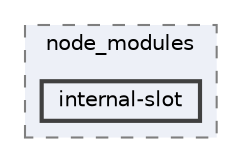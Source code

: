 digraph "pkiclassroomrescheduler/src/main/frontend/node_modules/internal-slot"
{
 // LATEX_PDF_SIZE
  bgcolor="transparent";
  edge [fontname=Helvetica,fontsize=10,labelfontname=Helvetica,labelfontsize=10];
  node [fontname=Helvetica,fontsize=10,shape=box,height=0.2,width=0.4];
  compound=true
  subgraph clusterdir_72953eda66ccb3a2722c28e1c3e6c23b {
    graph [ bgcolor="#edf0f7", pencolor="grey50", label="node_modules", fontname=Helvetica,fontsize=10 style="filled,dashed", URL="dir_72953eda66ccb3a2722c28e1c3e6c23b.html",tooltip=""]
  dir_d396098b37a52928391ae37dad28974f [label="internal-slot", fillcolor="#edf0f7", color="grey25", style="filled,bold", URL="dir_d396098b37a52928391ae37dad28974f.html",tooltip=""];
  }
}
